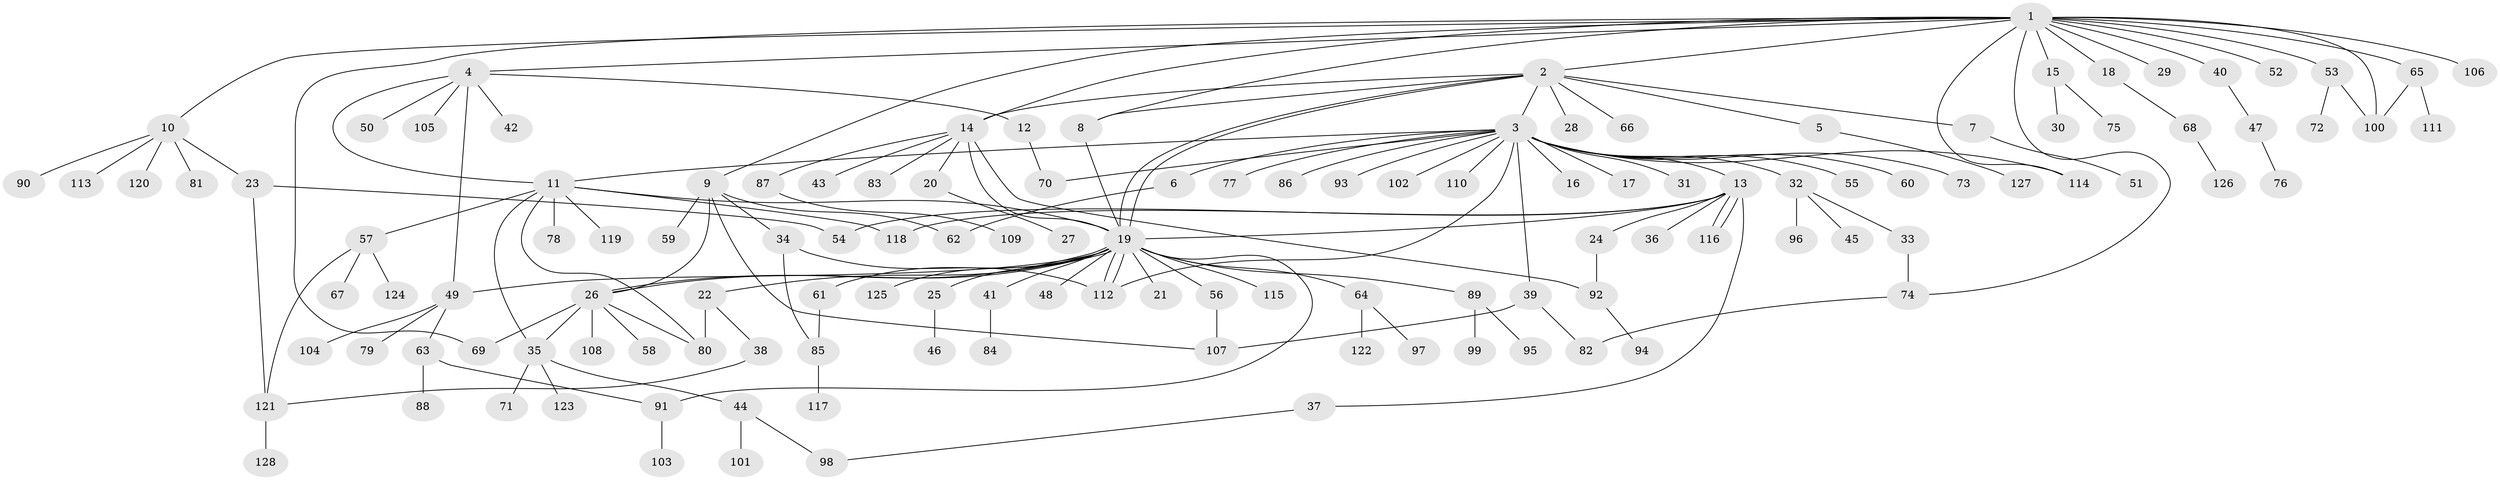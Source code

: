 // Generated by graph-tools (version 1.1) at 2025/11/02/27/25 16:11:14]
// undirected, 128 vertices, 163 edges
graph export_dot {
graph [start="1"]
  node [color=gray90,style=filled];
  1;
  2;
  3;
  4;
  5;
  6;
  7;
  8;
  9;
  10;
  11;
  12;
  13;
  14;
  15;
  16;
  17;
  18;
  19;
  20;
  21;
  22;
  23;
  24;
  25;
  26;
  27;
  28;
  29;
  30;
  31;
  32;
  33;
  34;
  35;
  36;
  37;
  38;
  39;
  40;
  41;
  42;
  43;
  44;
  45;
  46;
  47;
  48;
  49;
  50;
  51;
  52;
  53;
  54;
  55;
  56;
  57;
  58;
  59;
  60;
  61;
  62;
  63;
  64;
  65;
  66;
  67;
  68;
  69;
  70;
  71;
  72;
  73;
  74;
  75;
  76;
  77;
  78;
  79;
  80;
  81;
  82;
  83;
  84;
  85;
  86;
  87;
  88;
  89;
  90;
  91;
  92;
  93;
  94;
  95;
  96;
  97;
  98;
  99;
  100;
  101;
  102;
  103;
  104;
  105;
  106;
  107;
  108;
  109;
  110;
  111;
  112;
  113;
  114;
  115;
  116;
  117;
  118;
  119;
  120;
  121;
  122;
  123;
  124;
  125;
  126;
  127;
  128;
  1 -- 2;
  1 -- 4;
  1 -- 8;
  1 -- 9;
  1 -- 10;
  1 -- 14;
  1 -- 15;
  1 -- 18;
  1 -- 29;
  1 -- 40;
  1 -- 52;
  1 -- 53;
  1 -- 65;
  1 -- 69;
  1 -- 74;
  1 -- 100;
  1 -- 106;
  1 -- 114;
  2 -- 3;
  2 -- 5;
  2 -- 7;
  2 -- 8;
  2 -- 14;
  2 -- 19;
  2 -- 19;
  2 -- 28;
  2 -- 66;
  3 -- 6;
  3 -- 11;
  3 -- 13;
  3 -- 16;
  3 -- 17;
  3 -- 31;
  3 -- 32;
  3 -- 39;
  3 -- 55;
  3 -- 60;
  3 -- 70;
  3 -- 73;
  3 -- 77;
  3 -- 86;
  3 -- 93;
  3 -- 102;
  3 -- 110;
  3 -- 112;
  3 -- 114;
  4 -- 11;
  4 -- 12;
  4 -- 42;
  4 -- 49;
  4 -- 50;
  4 -- 105;
  5 -- 127;
  6 -- 62;
  7 -- 51;
  8 -- 19;
  9 -- 26;
  9 -- 34;
  9 -- 59;
  9 -- 62;
  9 -- 107;
  10 -- 23;
  10 -- 81;
  10 -- 90;
  10 -- 113;
  10 -- 120;
  11 -- 19;
  11 -- 35;
  11 -- 57;
  11 -- 78;
  11 -- 80;
  11 -- 118;
  11 -- 119;
  12 -- 70;
  13 -- 19;
  13 -- 24;
  13 -- 36;
  13 -- 37;
  13 -- 54;
  13 -- 116;
  13 -- 116;
  13 -- 118;
  14 -- 19;
  14 -- 20;
  14 -- 43;
  14 -- 83;
  14 -- 87;
  14 -- 92;
  15 -- 30;
  15 -- 75;
  18 -- 68;
  19 -- 21;
  19 -- 22;
  19 -- 25;
  19 -- 26;
  19 -- 26;
  19 -- 41;
  19 -- 48;
  19 -- 49;
  19 -- 56;
  19 -- 61;
  19 -- 64;
  19 -- 89;
  19 -- 91;
  19 -- 112;
  19 -- 112;
  19 -- 115;
  19 -- 125;
  20 -- 27;
  22 -- 38;
  22 -- 80;
  23 -- 54;
  23 -- 121;
  24 -- 92;
  25 -- 46;
  26 -- 35;
  26 -- 58;
  26 -- 69;
  26 -- 80;
  26 -- 108;
  32 -- 33;
  32 -- 45;
  32 -- 96;
  33 -- 74;
  34 -- 85;
  34 -- 112;
  35 -- 44;
  35 -- 71;
  35 -- 123;
  37 -- 98;
  38 -- 121;
  39 -- 82;
  39 -- 107;
  40 -- 47;
  41 -- 84;
  44 -- 98;
  44 -- 101;
  47 -- 76;
  49 -- 63;
  49 -- 79;
  49 -- 104;
  53 -- 72;
  53 -- 100;
  56 -- 107;
  57 -- 67;
  57 -- 121;
  57 -- 124;
  61 -- 85;
  63 -- 88;
  63 -- 91;
  64 -- 97;
  64 -- 122;
  65 -- 100;
  65 -- 111;
  68 -- 126;
  74 -- 82;
  85 -- 117;
  87 -- 109;
  89 -- 95;
  89 -- 99;
  91 -- 103;
  92 -- 94;
  121 -- 128;
}
